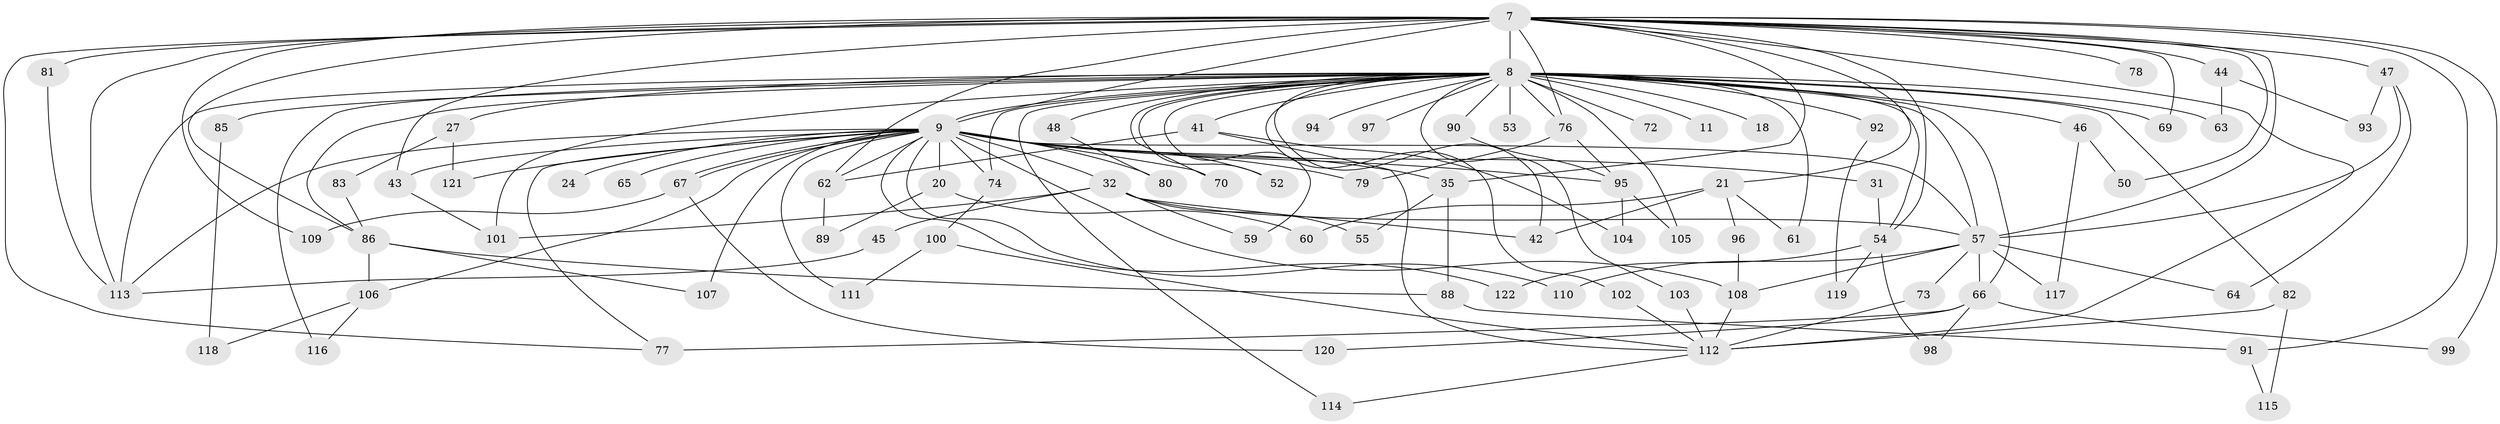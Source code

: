 // original degree distribution, {20: 0.01639344262295082, 16: 0.00819672131147541, 26: 0.00819672131147541, 25: 0.01639344262295082, 33: 0.00819672131147541, 23: 0.00819672131147541, 18: 0.00819672131147541, 12: 0.00819672131147541, 2: 0.5163934426229508, 5: 0.040983606557377046, 6: 0.040983606557377046, 7: 0.02459016393442623, 3: 0.21311475409836064, 4: 0.08196721311475409}
// Generated by graph-tools (version 1.1) at 2025/46/03/04/25 21:46:48]
// undirected, 85 vertices, 156 edges
graph export_dot {
graph [start="1"]
  node [color=gray90,style=filled];
  7 [super="+1"];
  8 [super="+2+5"];
  9 [super="+6"];
  11;
  18;
  20;
  21;
  24;
  27;
  31 [super="+17"];
  32 [super="+14"];
  35 [super="+34"];
  41;
  42 [super="+19"];
  43 [super="+38"];
  44;
  45;
  46 [super="+29"];
  47;
  48;
  50;
  52;
  53;
  54 [super="+12"];
  55;
  57 [super="+16+10"];
  59 [super="+56+39"];
  60;
  61;
  62 [super="+30"];
  63;
  64 [super="+49"];
  65;
  66;
  67;
  69;
  70;
  72;
  73;
  74;
  76 [super="+36"];
  77 [super="+37"];
  78 [super="+25"];
  79;
  80;
  81;
  82;
  83;
  85;
  86 [super="+40+28+58"];
  88;
  89;
  90;
  91;
  92 [super="+75"];
  93;
  94;
  95 [super="+84"];
  96;
  97;
  98;
  99;
  100;
  101 [super="+51"];
  102;
  103;
  104;
  105;
  106 [super="+71"];
  107;
  108 [super="+26"];
  109;
  110;
  111;
  112 [super="+23+87"];
  113 [super="+68+22"];
  114;
  115;
  116;
  117;
  118;
  119;
  120;
  121;
  122 [super="+33"];
  7 -- 8 [weight=8];
  7 -- 9 [weight=4];
  7 -- 44 [weight=2];
  7 -- 47;
  7 -- 62 [weight=2];
  7 -- 78 [weight=3];
  7 -- 81;
  7 -- 99;
  7 -- 109;
  7 -- 69;
  7 -- 21;
  7 -- 91;
  7 -- 50;
  7 -- 43;
  7 -- 35;
  7 -- 86 [weight=2];
  7 -- 76;
  7 -- 112 [weight=2];
  7 -- 77;
  7 -- 57 [weight=4];
  7 -- 54;
  7 -- 113;
  8 -- 9 [weight=8];
  8 -- 11 [weight=2];
  8 -- 27 [weight=2];
  8 -- 61;
  8 -- 70;
  8 -- 72 [weight=2];
  8 -- 92 [weight=3];
  8 -- 94 [weight=2];
  8 -- 74;
  8 -- 76 [weight=2];
  8 -- 85 [weight=2];
  8 -- 53 [weight=2];
  8 -- 46 [weight=3];
  8 -- 86 [weight=3];
  8 -- 18;
  8 -- 41;
  8 -- 42;
  8 -- 48;
  8 -- 52;
  8 -- 57 [weight=9];
  8 -- 63;
  8 -- 66;
  8 -- 69;
  8 -- 82;
  8 -- 90;
  8 -- 97 [weight=2];
  8 -- 102;
  8 -- 103;
  8 -- 105;
  8 -- 114;
  8 -- 116;
  8 -- 101;
  8 -- 54;
  8 -- 59 [weight=2];
  8 -- 113 [weight=2];
  9 -- 20 [weight=2];
  9 -- 24 [weight=2];
  9 -- 32 [weight=2];
  9 -- 43 [weight=2];
  9 -- 67;
  9 -- 67;
  9 -- 79;
  9 -- 106 [weight=2];
  9 -- 110;
  9 -- 111;
  9 -- 122 [weight=2];
  9 -- 31 [weight=3];
  9 -- 65;
  9 -- 70;
  9 -- 74;
  9 -- 80;
  9 -- 95 [weight=2];
  9 -- 35 [weight=2];
  9 -- 107;
  9 -- 108 [weight=3];
  9 -- 113 [weight=2];
  9 -- 52;
  9 -- 121;
  9 -- 62;
  9 -- 77;
  9 -- 57 [weight=5];
  20 -- 60;
  20 -- 89;
  21 -- 42 [weight=2];
  21 -- 60;
  21 -- 61;
  21 -- 96;
  27 -- 83;
  27 -- 121;
  31 -- 54;
  32 -- 42;
  32 -- 101;
  32 -- 55;
  32 -- 45;
  32 -- 57;
  32 -- 59;
  35 -- 55;
  35 -- 88;
  41 -- 104;
  41 -- 62;
  41 -- 112;
  43 -- 101;
  44 -- 63;
  44 -- 93;
  45 -- 113;
  46 -- 50;
  46 -- 117;
  47 -- 93;
  47 -- 64;
  47 -- 57;
  48 -- 80;
  54 -- 98;
  54 -- 119;
  54 -- 122;
  57 -- 64 [weight=2];
  57 -- 66;
  57 -- 73;
  57 -- 108;
  57 -- 110;
  57 -- 117;
  62 -- 89;
  66 -- 77;
  66 -- 98;
  66 -- 99;
  66 -- 120;
  67 -- 109;
  67 -- 120;
  73 -- 112;
  74 -- 100;
  76 -- 79;
  76 -- 95;
  81 -- 113;
  82 -- 115;
  82 -- 112;
  83 -- 86;
  85 -- 118;
  86 -- 106;
  86 -- 107;
  86 -- 88;
  88 -- 91;
  90 -- 95;
  91 -- 115;
  92 -- 119;
  95 -- 105;
  95 -- 104;
  96 -- 108;
  100 -- 111;
  100 -- 112;
  102 -- 112;
  103 -- 112;
  106 -- 116;
  106 -- 118;
  108 -- 112;
  112 -- 114;
}
